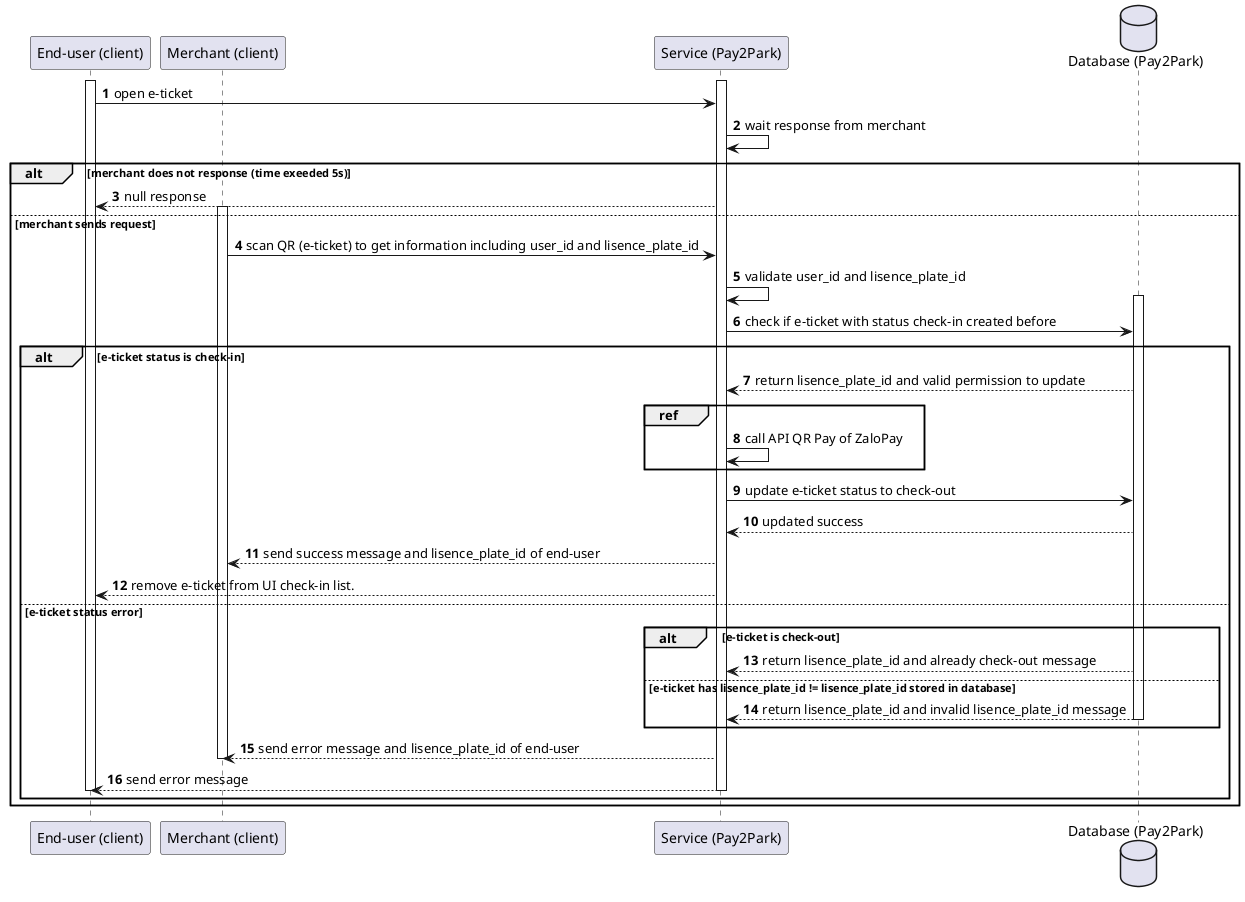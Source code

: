 @startuml


participant "End-user (client)" as enduser
participant "Merchant (client)" as merchant
participant "Service (Pay2Park)" as service
database "Database (Pay2Park)" as DB

autonumber
activate enduser
activate service
enduser -> service: open e-ticket
service -> service: wait response from merchant
alt merchant does not response (time exeeded 5s)
service --> enduser: null response

else merchant sends request

activate merchant
merchant -> service: scan QR (e-ticket) to get information including user_id and lisence_plate_id
service -> service: validate user_id and lisence_plate_id


activate DB
service -> DB: check if e-ticket with status check-in created before

alt e-ticket status is check-in
    DB --> service: return lisence_plate_id and valid permission to update
    group ref
      service -> service: call API QR Pay of ZaloPay
    end
    service -> DB: update e-ticket status to check-out
    DB --> service: updated success
    service --> merchant: send success message and lisence_plate_id of end-user
    service --> enduser: remove e-ticket from UI check-in list.
else e-ticket status error

  alt e-ticket is check-out
      DB --> service: return lisence_plate_id and already check-out message
  else e-ticket has lisence_plate_id != lisence_plate_id stored in database
      DB --> service: return lisence_plate_id and invalid lisence_plate_id message
      deactivate DB
  end
  service --> merchant: send error message and lisence_plate_id of end-user
  deactivate merchant
  service --> enduser: send error message
  deactivate enduser
  deactivate service
end
end


@enduml
